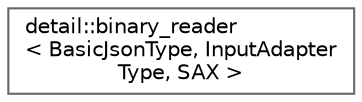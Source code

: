 digraph "Graphical Class Hierarchy"
{
 // INTERACTIVE_SVG=YES
 // LATEX_PDF_SIZE
  bgcolor="transparent";
  edge [fontname=Helvetica,fontsize=10,labelfontname=Helvetica,labelfontsize=10];
  node [fontname=Helvetica,fontsize=10,shape=box,height=0.2,width=0.4];
  rankdir="LR";
  Node0 [id="Node000000",label="detail::binary_reader\l\< BasicJsonType, InputAdapter\lType, SAX \>",height=0.2,width=0.4,color="grey40", fillcolor="white", style="filled",URL="$classdetail_1_1binary__reader.html",tooltip="deserialization of CBOR, MessagePack, and UBJSON values"];
}
